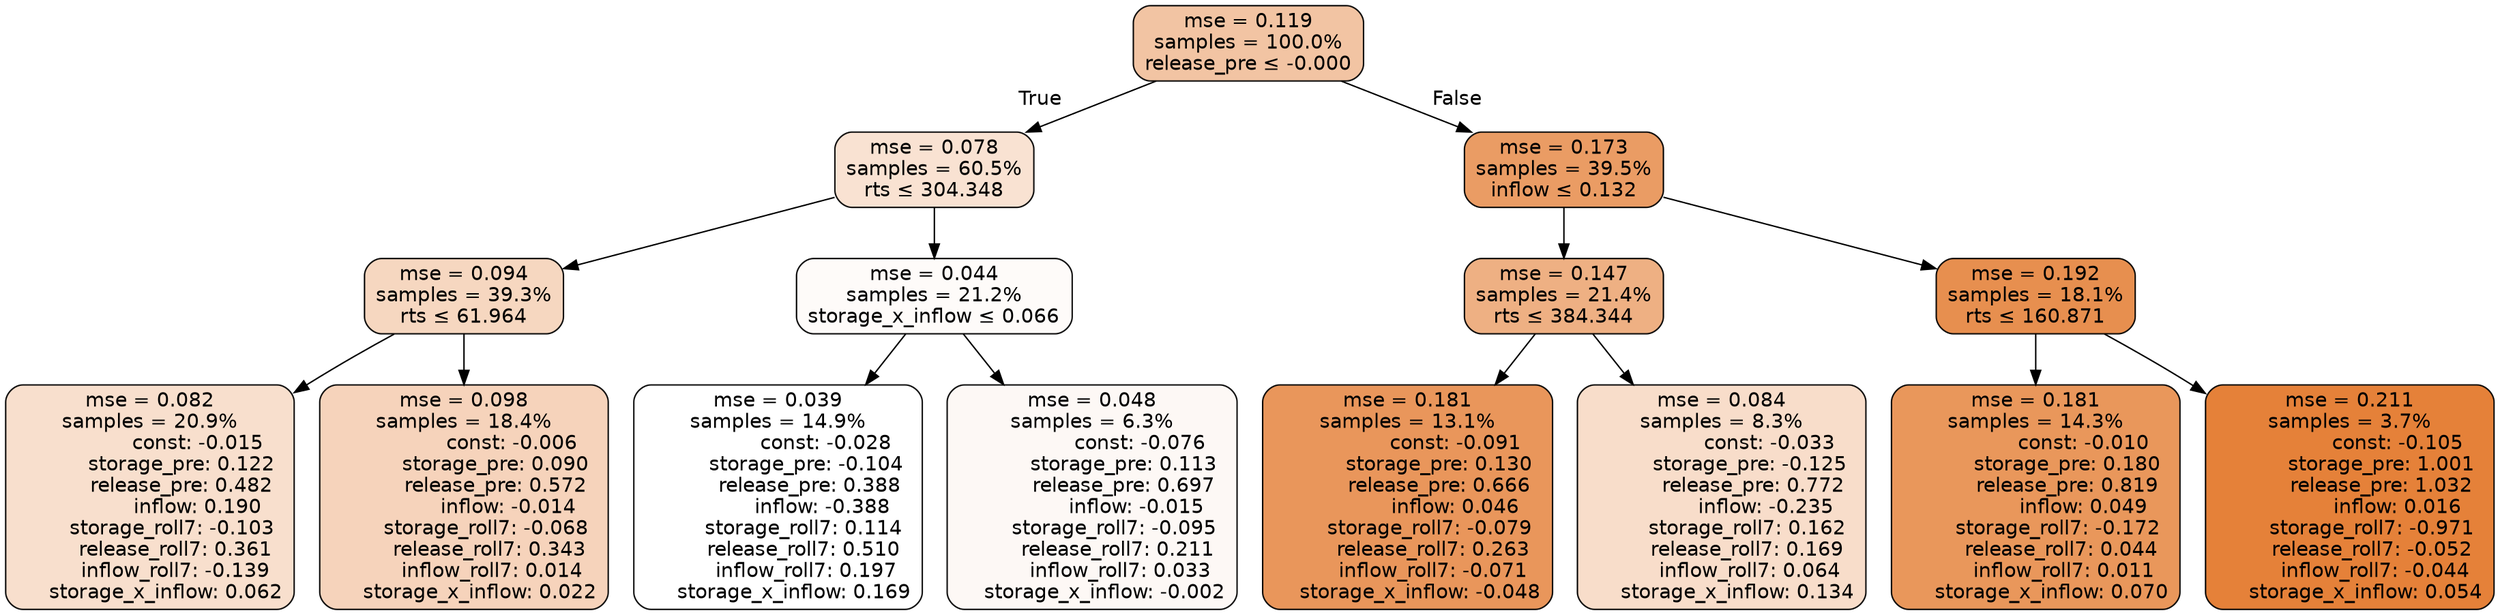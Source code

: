 digraph tree {
bgcolor="transparent"
node [shape=rectangle, style="filled, rounded", color="black", fontname=helvetica] ;
edge [fontname=helvetica] ;
	"0" [label="mse = 0.119
samples = 100.0%
release_pre &le; -0.000", fillcolor="#f2c4a3"]
	"1" [label="mse = 0.078
samples = 60.5%
rts &le; 304.348", fillcolor="#f9e2d2"]
	"2" [label="mse = 0.094
samples = 39.3%
rts &le; 61.964", fillcolor="#f6d7c0"]
	"3" [label="mse = 0.082
samples = 20.9%
               const: -0.015
          storage_pre: 0.122
          release_pre: 0.482
               inflow: 0.190
       storage_roll7: -0.103
        release_roll7: 0.361
        inflow_roll7: -0.139
     storage_x_inflow: 0.062", fillcolor="#f8dfcd"]
	"4" [label="mse = 0.098
samples = 18.4%
               const: -0.006
          storage_pre: 0.090
          release_pre: 0.572
              inflow: -0.014
       storage_roll7: -0.068
        release_roll7: 0.343
         inflow_roll7: 0.014
     storage_x_inflow: 0.022", fillcolor="#f6d3bb"]
	"5" [label="mse = 0.044
samples = 21.2%
storage_x_inflow &le; 0.066", fillcolor="#fefbf9"]
	"6" [label="mse = 0.039
samples = 14.9%
               const: -0.028
         storage_pre: -0.104
          release_pre: 0.388
              inflow: -0.388
        storage_roll7: 0.114
        release_roll7: 0.510
         inflow_roll7: 0.197
     storage_x_inflow: 0.169", fillcolor="#ffffff"]
	"7" [label="mse = 0.048
samples = 6.3%
               const: -0.076
          storage_pre: 0.113
          release_pre: 0.697
              inflow: -0.015
       storage_roll7: -0.095
        release_roll7: 0.211
         inflow_roll7: 0.033
    storage_x_inflow: -0.002", fillcolor="#fdf8f5"]
	"8" [label="mse = 0.173
samples = 39.5%
inflow &le; 0.132", fillcolor="#ea9c64"]
	"9" [label="mse = 0.147
samples = 21.4%
rts &le; 384.344", fillcolor="#eeb083"]
	"10" [label="mse = 0.181
samples = 13.1%
               const: -0.091
          storage_pre: 0.130
          release_pre: 0.666
               inflow: 0.046
       storage_roll7: -0.079
        release_roll7: 0.263
        inflow_roll7: -0.071
    storage_x_inflow: -0.048", fillcolor="#e9965b"]
	"11" [label="mse = 0.084
samples = 8.3%
               const: -0.033
         storage_pre: -0.125
          release_pre: 0.772
              inflow: -0.235
        storage_roll7: 0.162
        release_roll7: 0.169
         inflow_roll7: 0.064
     storage_x_inflow: 0.134", fillcolor="#f8ddca"]
	"12" [label="mse = 0.192
samples = 18.1%
rts &le; 160.871", fillcolor="#e78f4f"]
	"13" [label="mse = 0.181
samples = 14.3%
               const: -0.010
          storage_pre: 0.180
          release_pre: 0.819
               inflow: 0.049
       storage_roll7: -0.172
        release_roll7: 0.044
         inflow_roll7: 0.011
     storage_x_inflow: 0.070", fillcolor="#e9975b"]
	"14" [label="mse = 0.211
samples = 3.7%
               const: -0.105
          storage_pre: 1.001
          release_pre: 1.032
               inflow: 0.016
       storage_roll7: -0.971
       release_roll7: -0.052
        inflow_roll7: -0.044
     storage_x_inflow: 0.054", fillcolor="#e58139"]

	"0" -> "1" [labeldistance=2.5, labelangle=45, headlabel="True"]
	"1" -> "2"
	"2" -> "3"
	"2" -> "4"
	"1" -> "5"
	"5" -> "6"
	"5" -> "7"
	"0" -> "8" [labeldistance=2.5, labelangle=-45, headlabel="False"]
	"8" -> "9"
	"9" -> "10"
	"9" -> "11"
	"8" -> "12"
	"12" -> "13"
	"12" -> "14"
}